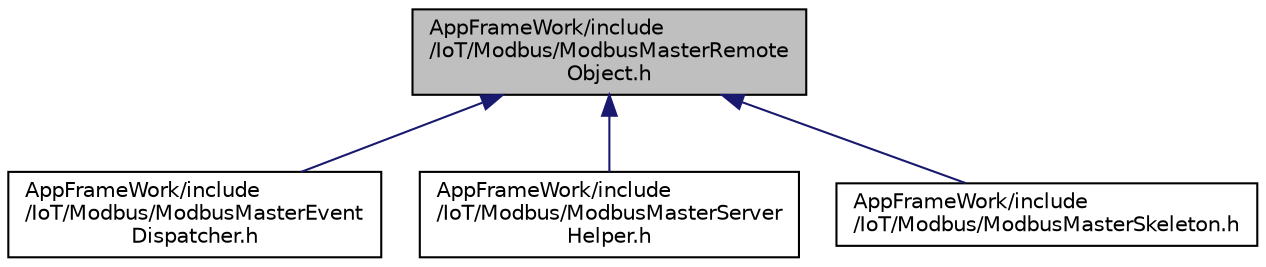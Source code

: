 digraph "AppFrameWork/include/IoT/Modbus/ModbusMasterRemoteObject.h"
{
 // LATEX_PDF_SIZE
  edge [fontname="Helvetica",fontsize="10",labelfontname="Helvetica",labelfontsize="10"];
  node [fontname="Helvetica",fontsize="10",shape=record];
  Node1 [label="AppFrameWork/include\l/IoT/Modbus/ModbusMasterRemote\lObject.h",height=0.2,width=0.4,color="black", fillcolor="grey75", style="filled", fontcolor="black",tooltip=" "];
  Node1 -> Node2 [dir="back",color="midnightblue",fontsize="10",style="solid",fontname="Helvetica"];
  Node2 [label="AppFrameWork/include\l/IoT/Modbus/ModbusMasterEvent\lDispatcher.h",height=0.2,width=0.4,color="black", fillcolor="white", style="filled",URL="$ModbusMasterEventDispatcher_8h.html",tooltip=" "];
  Node1 -> Node3 [dir="back",color="midnightblue",fontsize="10",style="solid",fontname="Helvetica"];
  Node3 [label="AppFrameWork/include\l/IoT/Modbus/ModbusMasterServer\lHelper.h",height=0.2,width=0.4,color="black", fillcolor="white", style="filled",URL="$ModbusMasterServerHelper_8h.html",tooltip=" "];
  Node1 -> Node4 [dir="back",color="midnightblue",fontsize="10",style="solid",fontname="Helvetica"];
  Node4 [label="AppFrameWork/include\l/IoT/Modbus/ModbusMasterSkeleton.h",height=0.2,width=0.4,color="black", fillcolor="white", style="filled",URL="$ModbusMasterSkeleton_8h.html",tooltip=" "];
}
